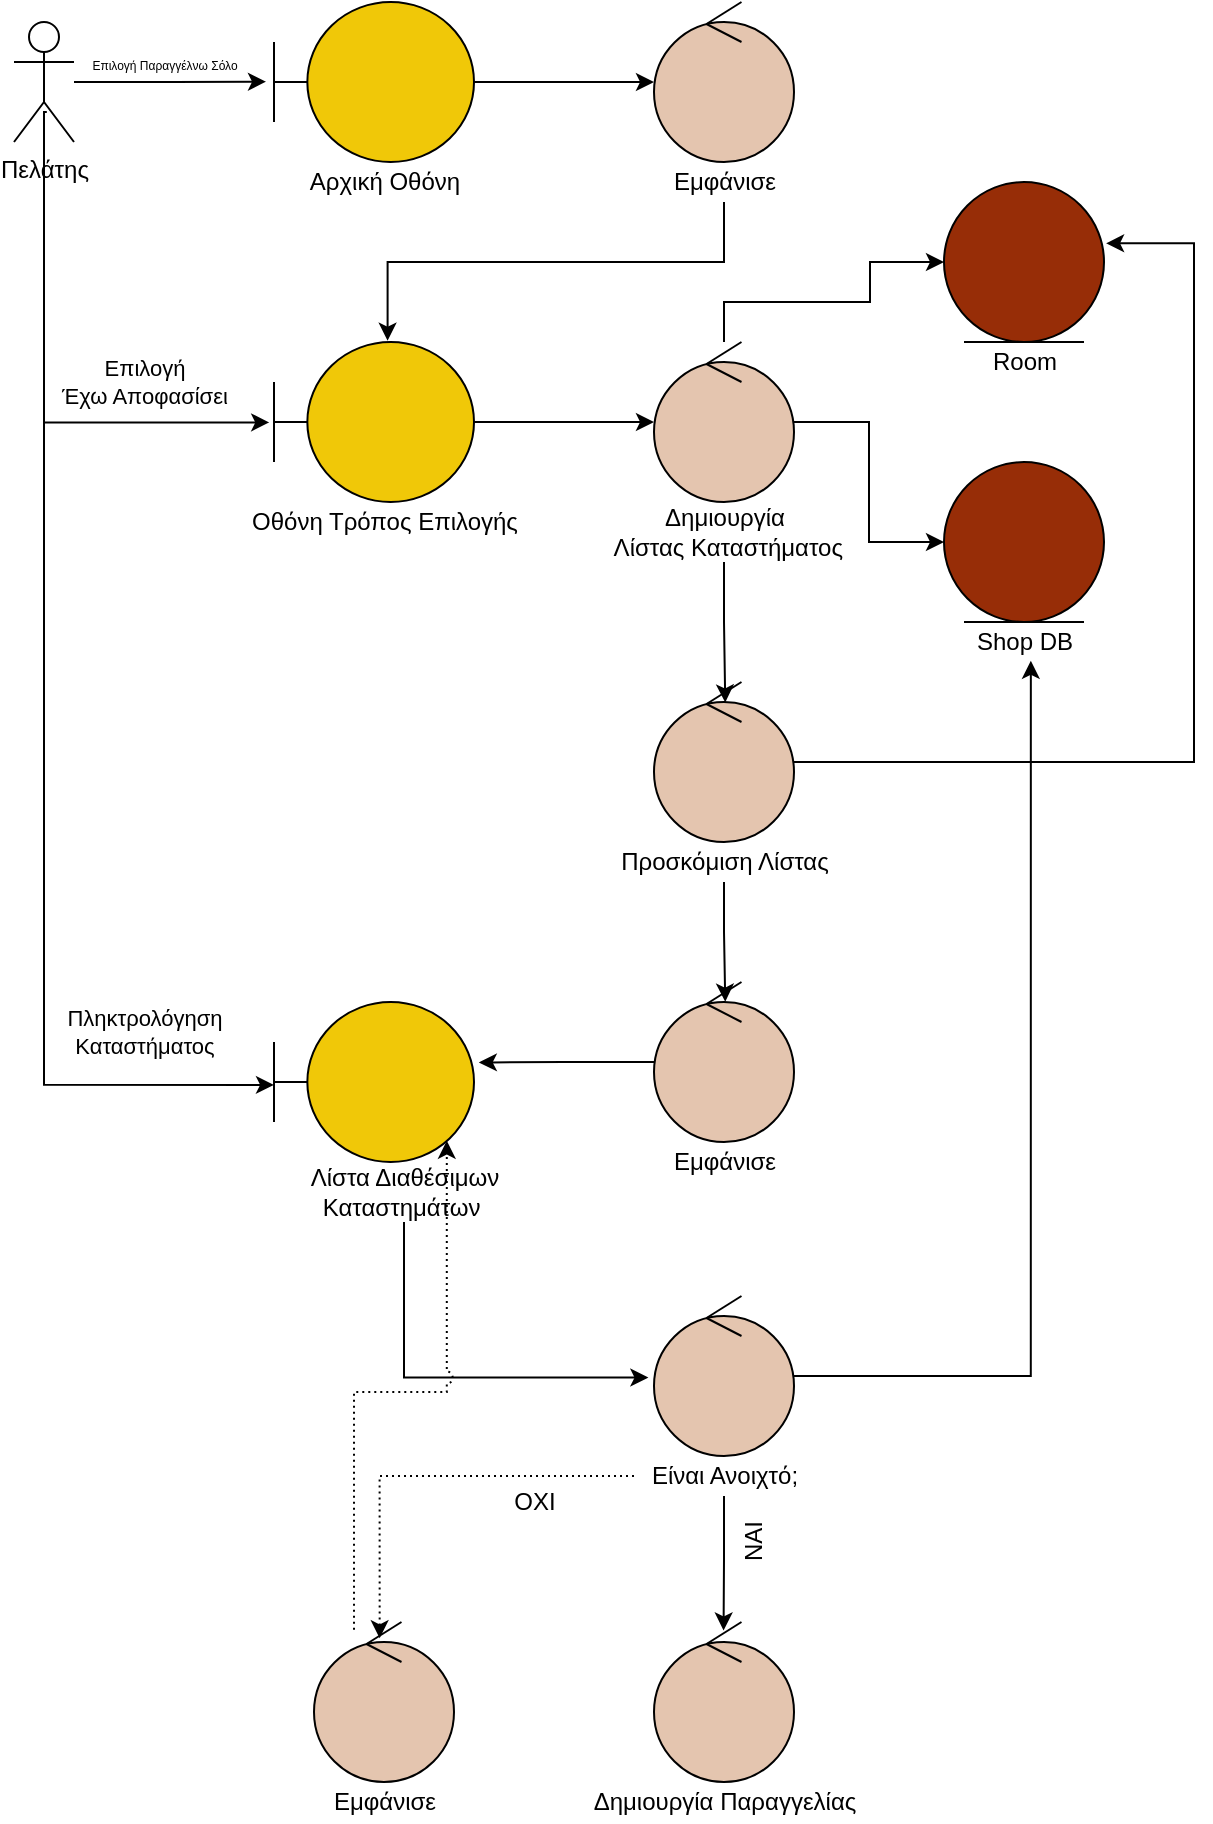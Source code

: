 <mxfile version="18.1.1" type="device"><diagram id="3wCA2NW_TdbyRuB1EPXy" name="Page-1"><mxGraphModel dx="1038" dy="579" grid="1" gridSize="10" guides="1" tooltips="1" connect="1" arrows="1" fold="1" page="1" pageScale="1" pageWidth="1169" pageHeight="1654" math="0" shadow="0"><root><mxCell id="0"/><mxCell id="1" parent="0"/><mxCell id="vLx0UxDvzZxlZjzwwd8G-31" style="edgeStyle=orthogonalEdgeStyle;rounded=0;orthogonalLoop=1;jettySize=auto;html=1;entryX=-0.04;entryY=0.498;entryDx=0;entryDy=0;entryPerimeter=0;" edge="1" parent="1" source="vLx0UxDvzZxlZjzwwd8G-1" target="vLx0UxDvzZxlZjzwwd8G-6"><mxGeometry relative="1" as="geometry"/></mxCell><mxCell id="vLx0UxDvzZxlZjzwwd8G-33" style="edgeStyle=orthogonalEdgeStyle;rounded=0;orthogonalLoop=1;jettySize=auto;html=1;entryX=-0.024;entryY=0.503;entryDx=0;entryDy=0;entryPerimeter=0;exitX=0.547;exitY=0.75;exitDx=0;exitDy=0;exitPerimeter=0;" edge="1" parent="1" source="vLx0UxDvzZxlZjzwwd8G-1" target="vLx0UxDvzZxlZjzwwd8G-12"><mxGeometry relative="1" as="geometry"><Array as="points"><mxPoint x="95" y="155"/><mxPoint x="95" y="310"/></Array></mxGeometry></mxCell><mxCell id="vLx0UxDvzZxlZjzwwd8G-43" style="edgeStyle=orthogonalEdgeStyle;rounded=0;orthogonalLoop=1;jettySize=auto;html=1;entryX=0;entryY=0.518;entryDx=0;entryDy=0;entryPerimeter=0;" edge="1" parent="1" source="vLx0UxDvzZxlZjzwwd8G-1" target="vLx0UxDvzZxlZjzwwd8G-25"><mxGeometry relative="1" as="geometry"><Array as="points"><mxPoint x="95" y="641"/></Array></mxGeometry></mxCell><mxCell id="vLx0UxDvzZxlZjzwwd8G-1" value="Πελάτης" style="shape=umlActor;verticalLabelPosition=bottom;verticalAlign=top;html=1;" vertex="1" parent="1"><mxGeometry x="80" y="110" width="30" height="60" as="geometry"/></mxCell><mxCell id="vLx0UxDvzZxlZjzwwd8G-32" style="edgeStyle=orthogonalEdgeStyle;rounded=0;orthogonalLoop=1;jettySize=auto;html=1;" edge="1" parent="1" source="vLx0UxDvzZxlZjzwwd8G-6" target="vLx0UxDvzZxlZjzwwd8G-10"><mxGeometry relative="1" as="geometry"/></mxCell><mxCell id="vLx0UxDvzZxlZjzwwd8G-6" value="" style="shape=umlBoundary;whiteSpace=wrap;html=1;fillColor=#F0C808;" vertex="1" parent="1"><mxGeometry x="210" y="100" width="100" height="80" as="geometry"/></mxCell><mxCell id="vLx0UxDvzZxlZjzwwd8G-9" value="Αρχική Οθόνη" style="text;html=1;align=center;verticalAlign=middle;resizable=0;points=[];autosize=1;strokeColor=none;fillColor=none;" vertex="1" parent="1"><mxGeometry x="220" y="180" width="90" height="20" as="geometry"/></mxCell><mxCell id="vLx0UxDvzZxlZjzwwd8G-10" value="" style="ellipse;shape=umlControl;whiteSpace=wrap;html=1;fillColor=#E4C5AF;" vertex="1" parent="1"><mxGeometry x="400" y="100" width="70" height="80" as="geometry"/></mxCell><mxCell id="vLx0UxDvzZxlZjzwwd8G-35" style="edgeStyle=orthogonalEdgeStyle;rounded=0;orthogonalLoop=1;jettySize=auto;html=1;entryX=0.568;entryY=-0.008;entryDx=0;entryDy=0;entryPerimeter=0;" edge="1" parent="1" source="vLx0UxDvzZxlZjzwwd8G-11" target="vLx0UxDvzZxlZjzwwd8G-12"><mxGeometry relative="1" as="geometry"><Array as="points"><mxPoint x="435" y="230"/><mxPoint x="267" y="230"/></Array></mxGeometry></mxCell><mxCell id="vLx0UxDvzZxlZjzwwd8G-11" value="Εμφάνισε" style="text;html=1;align=center;verticalAlign=middle;resizable=0;points=[];autosize=1;strokeColor=none;fillColor=none;" vertex="1" parent="1"><mxGeometry x="400" y="180" width="70" height="20" as="geometry"/></mxCell><mxCell id="vLx0UxDvzZxlZjzwwd8G-36" style="edgeStyle=orthogonalEdgeStyle;rounded=0;orthogonalLoop=1;jettySize=auto;html=1;" edge="1" parent="1" source="vLx0UxDvzZxlZjzwwd8G-12" target="vLx0UxDvzZxlZjzwwd8G-15"><mxGeometry relative="1" as="geometry"/></mxCell><mxCell id="vLx0UxDvzZxlZjzwwd8G-12" value="" style="shape=umlBoundary;whiteSpace=wrap;html=1;fillColor=#F0C808;" vertex="1" parent="1"><mxGeometry x="210" y="270" width="100" height="80" as="geometry"/></mxCell><mxCell id="vLx0UxDvzZxlZjzwwd8G-13" value="Οθόνη Τρόπος Επιλογής" style="text;html=1;align=center;verticalAlign=middle;resizable=0;points=[];autosize=1;strokeColor=none;fillColor=none;" vertex="1" parent="1"><mxGeometry x="190" y="350" width="150" height="20" as="geometry"/></mxCell><mxCell id="vLx0UxDvzZxlZjzwwd8G-37" style="edgeStyle=orthogonalEdgeStyle;rounded=0;orthogonalLoop=1;jettySize=auto;html=1;entryX=0;entryY=0.5;entryDx=0;entryDy=0;" edge="1" parent="1" source="vLx0UxDvzZxlZjzwwd8G-15" target="vLx0UxDvzZxlZjzwwd8G-17"><mxGeometry relative="1" as="geometry"><Array as="points"><mxPoint x="435" y="250"/><mxPoint x="508" y="250"/><mxPoint x="508" y="230"/></Array></mxGeometry></mxCell><mxCell id="vLx0UxDvzZxlZjzwwd8G-38" style="edgeStyle=orthogonalEdgeStyle;rounded=0;orthogonalLoop=1;jettySize=auto;html=1;entryX=0;entryY=0.5;entryDx=0;entryDy=0;" edge="1" parent="1" source="vLx0UxDvzZxlZjzwwd8G-15" target="vLx0UxDvzZxlZjzwwd8G-18"><mxGeometry relative="1" as="geometry"/></mxCell><mxCell id="vLx0UxDvzZxlZjzwwd8G-15" value="" style="ellipse;shape=umlControl;whiteSpace=wrap;html=1;fillColor=#E4C5AF;" vertex="1" parent="1"><mxGeometry x="400" y="270" width="70" height="80" as="geometry"/></mxCell><mxCell id="vLx0UxDvzZxlZjzwwd8G-39" style="edgeStyle=orthogonalEdgeStyle;rounded=0;orthogonalLoop=1;jettySize=auto;html=1;entryX=0.509;entryY=0.128;entryDx=0;entryDy=0;entryPerimeter=0;" edge="1" parent="1" source="vLx0UxDvzZxlZjzwwd8G-16" target="vLx0UxDvzZxlZjzwwd8G-21"><mxGeometry relative="1" as="geometry"/></mxCell><mxCell id="vLx0UxDvzZxlZjzwwd8G-16" value="&lt;span style=&quot;&quot;&gt;Δημιουργία&lt;br&gt;&amp;nbsp;Λίστας Καταστήματος&lt;/span&gt;" style="text;html=1;align=center;verticalAlign=middle;resizable=0;points=[];autosize=1;strokeColor=none;fillColor=none;" vertex="1" parent="1"><mxGeometry x="370" y="350" width="130" height="30" as="geometry"/></mxCell><mxCell id="vLx0UxDvzZxlZjzwwd8G-17" value="" style="ellipse;shape=umlEntity;whiteSpace=wrap;html=1;fillColor=#972D07;" vertex="1" parent="1"><mxGeometry x="545" y="190" width="80" height="80" as="geometry"/></mxCell><mxCell id="vLx0UxDvzZxlZjzwwd8G-18" value="" style="ellipse;shape=umlEntity;whiteSpace=wrap;html=1;fillColor=#972D07;" vertex="1" parent="1"><mxGeometry x="545" y="330" width="80" height="80" as="geometry"/></mxCell><mxCell id="vLx0UxDvzZxlZjzwwd8G-19" value="Room" style="text;html=1;align=center;verticalAlign=middle;resizable=0;points=[];autosize=1;strokeColor=none;fillColor=none;" vertex="1" parent="1"><mxGeometry x="560" y="270" width="50" height="20" as="geometry"/></mxCell><mxCell id="vLx0UxDvzZxlZjzwwd8G-20" value="Shop DB" style="text;html=1;align=center;verticalAlign=middle;resizable=0;points=[];autosize=1;strokeColor=none;fillColor=none;" vertex="1" parent="1"><mxGeometry x="555" y="410" width="60" height="20" as="geometry"/></mxCell><mxCell id="vLx0UxDvzZxlZjzwwd8G-40" style="edgeStyle=orthogonalEdgeStyle;rounded=0;orthogonalLoop=1;jettySize=auto;html=1;entryX=1.013;entryY=0.383;entryDx=0;entryDy=0;entryPerimeter=0;" edge="1" parent="1" source="vLx0UxDvzZxlZjzwwd8G-21" target="vLx0UxDvzZxlZjzwwd8G-17"><mxGeometry relative="1" as="geometry"><Array as="points"><mxPoint x="670" y="480"/><mxPoint x="670" y="221"/></Array></mxGeometry></mxCell><mxCell id="vLx0UxDvzZxlZjzwwd8G-21" value="" style="ellipse;shape=umlControl;whiteSpace=wrap;html=1;fillColor=#E4C5AF;" vertex="1" parent="1"><mxGeometry x="400" y="440" width="70" height="80" as="geometry"/></mxCell><mxCell id="vLx0UxDvzZxlZjzwwd8G-41" style="edgeStyle=orthogonalEdgeStyle;rounded=0;orthogonalLoop=1;jettySize=auto;html=1;entryX=0.509;entryY=0.123;entryDx=0;entryDy=0;entryPerimeter=0;" edge="1" parent="1" source="vLx0UxDvzZxlZjzwwd8G-22" target="vLx0UxDvzZxlZjzwwd8G-23"><mxGeometry relative="1" as="geometry"/></mxCell><mxCell id="vLx0UxDvzZxlZjzwwd8G-22" value="Προσκόμιση Λίστας" style="text;html=1;align=center;verticalAlign=middle;resizable=0;points=[];autosize=1;strokeColor=none;fillColor=none;" vertex="1" parent="1"><mxGeometry x="375" y="520" width="120" height="20" as="geometry"/></mxCell><mxCell id="vLx0UxDvzZxlZjzwwd8G-42" style="edgeStyle=orthogonalEdgeStyle;rounded=0;orthogonalLoop=1;jettySize=auto;html=1;entryX=1.024;entryY=0.378;entryDx=0;entryDy=0;entryPerimeter=0;" edge="1" parent="1" source="vLx0UxDvzZxlZjzwwd8G-23" target="vLx0UxDvzZxlZjzwwd8G-25"><mxGeometry relative="1" as="geometry"/></mxCell><mxCell id="vLx0UxDvzZxlZjzwwd8G-23" value="" style="ellipse;shape=umlControl;whiteSpace=wrap;html=1;fillColor=#E4C5AF;" vertex="1" parent="1"><mxGeometry x="400" y="590" width="70" height="80" as="geometry"/></mxCell><mxCell id="vLx0UxDvzZxlZjzwwd8G-24" value="Εμφάνισε" style="text;html=1;align=center;verticalAlign=middle;resizable=0;points=[];autosize=1;strokeColor=none;fillColor=none;" vertex="1" parent="1"><mxGeometry x="400" y="670" width="70" height="20" as="geometry"/></mxCell><mxCell id="vLx0UxDvzZxlZjzwwd8G-25" value="" style="shape=umlBoundary;whiteSpace=wrap;html=1;fillColor=#F0C808;" vertex="1" parent="1"><mxGeometry x="210" y="600" width="100" height="80" as="geometry"/></mxCell><mxCell id="vLx0UxDvzZxlZjzwwd8G-44" style="edgeStyle=orthogonalEdgeStyle;rounded=0;orthogonalLoop=1;jettySize=auto;html=1;entryX=-0.04;entryY=0.51;entryDx=0;entryDy=0;entryPerimeter=0;" edge="1" parent="1" source="vLx0UxDvzZxlZjzwwd8G-26" target="vLx0UxDvzZxlZjzwwd8G-27"><mxGeometry relative="1" as="geometry"><Array as="points"><mxPoint x="275" y="788"/></Array></mxGeometry></mxCell><mxCell id="vLx0UxDvzZxlZjzwwd8G-26" value="Λίστα Διαθέσιμων&lt;br&gt;Καταστημάτων&amp;nbsp;" style="text;html=1;align=center;verticalAlign=middle;resizable=0;points=[];autosize=1;strokeColor=none;fillColor=none;" vertex="1" parent="1"><mxGeometry x="220" y="680" width="110" height="30" as="geometry"/></mxCell><mxCell id="vLx0UxDvzZxlZjzwwd8G-45" style="edgeStyle=orthogonalEdgeStyle;rounded=0;orthogonalLoop=1;jettySize=auto;html=1;entryX=0.557;entryY=0.97;entryDx=0;entryDy=0;entryPerimeter=0;" edge="1" parent="1" source="vLx0UxDvzZxlZjzwwd8G-27" target="vLx0UxDvzZxlZjzwwd8G-20"><mxGeometry relative="1" as="geometry"/></mxCell><mxCell id="vLx0UxDvzZxlZjzwwd8G-27" value="" style="ellipse;shape=umlControl;whiteSpace=wrap;html=1;fillColor=#E4C5AF;" vertex="1" parent="1"><mxGeometry x="400" y="747" width="70" height="80" as="geometry"/></mxCell><mxCell id="vLx0UxDvzZxlZjzwwd8G-46" style="edgeStyle=orthogonalEdgeStyle;rounded=0;orthogonalLoop=1;jettySize=auto;html=1;entryX=0.497;entryY=0.053;entryDx=0;entryDy=0;entryPerimeter=0;" edge="1" parent="1" source="vLx0UxDvzZxlZjzwwd8G-28" target="vLx0UxDvzZxlZjzwwd8G-29"><mxGeometry relative="1" as="geometry"/></mxCell><mxCell id="vLx0UxDvzZxlZjzwwd8G-51" style="edgeStyle=orthogonalEdgeStyle;rounded=0;orthogonalLoop=1;jettySize=auto;html=1;entryX=0.469;entryY=0.102;entryDx=0;entryDy=0;entryPerimeter=0;dashed=1;dashPattern=1 2;" edge="1" parent="1" source="vLx0UxDvzZxlZjzwwd8G-28" target="vLx0UxDvzZxlZjzwwd8G-48"><mxGeometry relative="1" as="geometry"/></mxCell><mxCell id="vLx0UxDvzZxlZjzwwd8G-28" value="&lt;span style=&quot;&quot;&gt;Είναι Ανοιχτό;&lt;/span&gt;" style="text;html=1;align=center;verticalAlign=middle;resizable=0;points=[];autosize=1;strokeColor=none;fillColor=none;" vertex="1" parent="1"><mxGeometry x="390" y="827" width="90" height="20" as="geometry"/></mxCell><mxCell id="vLx0UxDvzZxlZjzwwd8G-29" value="" style="ellipse;shape=umlControl;whiteSpace=wrap;html=1;fillColor=#E4C5AF;" vertex="1" parent="1"><mxGeometry x="400" y="910" width="70" height="80" as="geometry"/></mxCell><mxCell id="vLx0UxDvzZxlZjzwwd8G-30" value="Δημιουργία Παραγγελίας" style="text;html=1;align=center;verticalAlign=middle;resizable=0;points=[];autosize=1;strokeColor=none;fillColor=none;" vertex="1" parent="1"><mxGeometry x="360" y="990" width="150" height="20" as="geometry"/></mxCell><mxCell id="vLx0UxDvzZxlZjzwwd8G-47" value="ΝΑΙ" style="text;html=1;align=center;verticalAlign=middle;resizable=0;points=[];autosize=1;strokeColor=none;fillColor=none;rotation=-90;" vertex="1" parent="1"><mxGeometry x="430" y="860" width="40" height="20" as="geometry"/></mxCell><mxCell id="vLx0UxDvzZxlZjzwwd8G-54" style="edgeStyle=orthogonalEdgeStyle;rounded=0;orthogonalLoop=1;jettySize=auto;html=1;entryX=0.864;entryY=0.867;entryDx=0;entryDy=0;entryPerimeter=0;dashed=1;dashPattern=1 2;jumpStyle=arc;" edge="1" parent="1" source="vLx0UxDvzZxlZjzwwd8G-48" target="vLx0UxDvzZxlZjzwwd8G-25"><mxGeometry relative="1" as="geometry"><Array as="points"><mxPoint x="250" y="795"/><mxPoint x="296" y="795"/></Array></mxGeometry></mxCell><mxCell id="vLx0UxDvzZxlZjzwwd8G-48" value="" style="ellipse;shape=umlControl;whiteSpace=wrap;html=1;fillColor=#E4C5AF;" vertex="1" parent="1"><mxGeometry x="230" y="910" width="70" height="80" as="geometry"/></mxCell><mxCell id="vLx0UxDvzZxlZjzwwd8G-49" value="Εμφάνισε" style="text;html=1;align=center;verticalAlign=middle;resizable=0;points=[];autosize=1;strokeColor=none;fillColor=none;" vertex="1" parent="1"><mxGeometry x="230" y="990" width="70" height="20" as="geometry"/></mxCell><mxCell id="vLx0UxDvzZxlZjzwwd8G-53" value="ΟΧΙ" style="text;html=1;align=center;verticalAlign=middle;resizable=0;points=[];autosize=1;strokeColor=none;fillColor=none;" vertex="1" parent="1"><mxGeometry x="320" y="840" width="40" height="20" as="geometry"/></mxCell><mxCell id="vLx0UxDvzZxlZjzwwd8G-55" value="&lt;font style=&quot;font-size: 6px;&quot;&gt;Επιλογή Παραγγέλνω Σόλο&lt;/font&gt;" style="text;html=1;align=center;verticalAlign=middle;resizable=0;points=[];autosize=1;strokeColor=none;fillColor=none;" vertex="1" parent="1"><mxGeometry x="110" y="120" width="90" height="20" as="geometry"/></mxCell><mxCell id="vLx0UxDvzZxlZjzwwd8G-56" value="&lt;font style=&quot;font-size: 11px;&quot;&gt;Επιλογή&lt;br&gt;Έχω Αποφασίσει&lt;br&gt;&lt;/font&gt;" style="text;html=1;align=center;verticalAlign=middle;resizable=0;points=[];autosize=1;strokeColor=none;fillColor=none;fontSize=6;" vertex="1" parent="1"><mxGeometry x="95" y="280" width="100" height="20" as="geometry"/></mxCell><mxCell id="vLx0UxDvzZxlZjzwwd8G-57" value="Πληκτρολόγηση&lt;br&gt;Καταστήματος" style="text;html=1;align=center;verticalAlign=middle;resizable=0;points=[];autosize=1;strokeColor=none;fillColor=none;fontSize=11;" vertex="1" parent="1"><mxGeometry x="100" y="600" width="90" height="30" as="geometry"/></mxCell></root></mxGraphModel></diagram></mxfile>